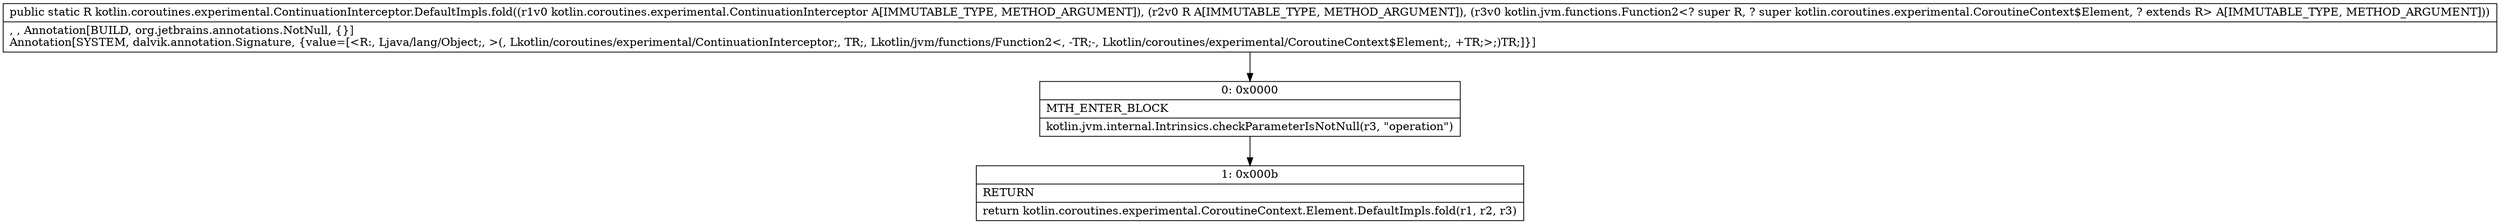 digraph "CFG forkotlin.coroutines.experimental.ContinuationInterceptor.DefaultImpls.fold(Lkotlin\/coroutines\/experimental\/ContinuationInterceptor;Ljava\/lang\/Object;Lkotlin\/jvm\/functions\/Function2;)Ljava\/lang\/Object;" {
Node_0 [shape=record,label="{0\:\ 0x0000|MTH_ENTER_BLOCK\l|kotlin.jvm.internal.Intrinsics.checkParameterIsNotNull(r3, \"operation\")\l}"];
Node_1 [shape=record,label="{1\:\ 0x000b|RETURN\l|return kotlin.coroutines.experimental.CoroutineContext.Element.DefaultImpls.fold(r1, r2, r3)\l}"];
MethodNode[shape=record,label="{public static R kotlin.coroutines.experimental.ContinuationInterceptor.DefaultImpls.fold((r1v0 kotlin.coroutines.experimental.ContinuationInterceptor A[IMMUTABLE_TYPE, METHOD_ARGUMENT]), (r2v0 R A[IMMUTABLE_TYPE, METHOD_ARGUMENT]), (r3v0 kotlin.jvm.functions.Function2\<? super R, ? super kotlin.coroutines.experimental.CoroutineContext$Element, ? extends R\> A[IMMUTABLE_TYPE, METHOD_ARGUMENT]))  | , , Annotation[BUILD, org.jetbrains.annotations.NotNull, \{\}]\lAnnotation[SYSTEM, dalvik.annotation.Signature, \{value=[\<R:, Ljava\/lang\/Object;, \>(, Lkotlin\/coroutines\/experimental\/ContinuationInterceptor;, TR;, Lkotlin\/jvm\/functions\/Function2\<, \-TR;\-, Lkotlin\/coroutines\/experimental\/CoroutineContext$Element;, +TR;\>;)TR;]\}]\l}"];
MethodNode -> Node_0;
Node_0 -> Node_1;
}

